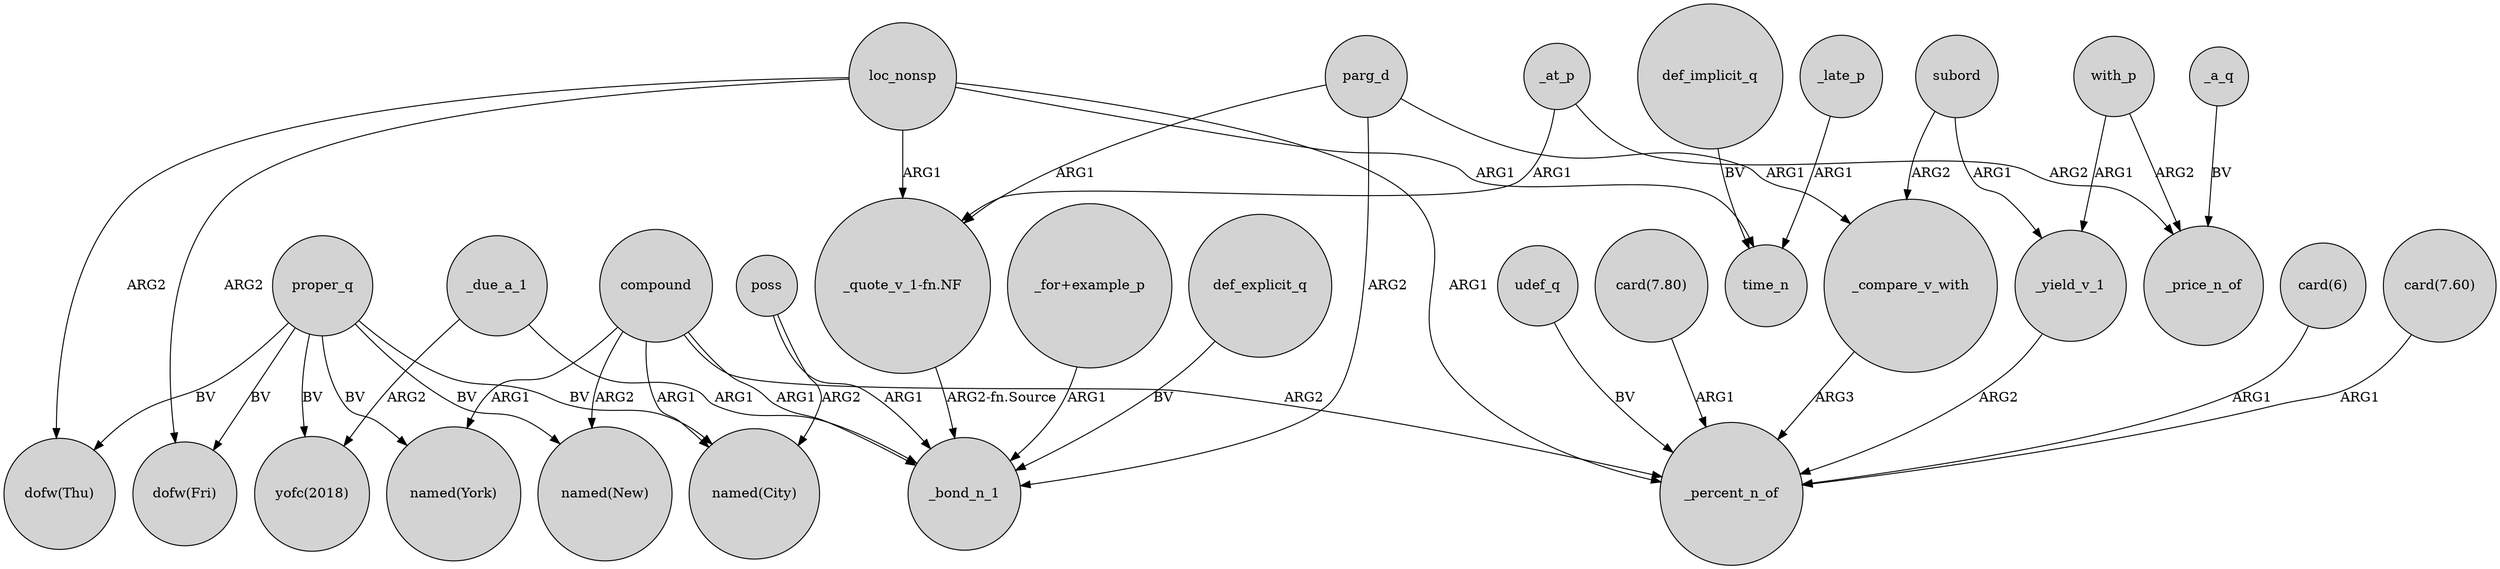 digraph {
	node [shape=circle style=filled]
	"card(7.80)" -> _percent_n_of [label=ARG1]
	subord -> _yield_v_1 [label=ARG1]
	_late_p -> time_n [label=ARG1]
	_compare_v_with -> _percent_n_of [label=ARG3]
	_due_a_1 -> _bond_n_1 [label=ARG1]
	proper_q -> "dofw(Fri)" [label=BV]
	with_p -> _price_n_of [label=ARG2]
	compound -> "named(New)" [label=ARG2]
	def_implicit_q -> time_n [label=BV]
	parg_d -> _bond_n_1 [label=ARG2]
	proper_q -> "named(New)" [label=BV]
	"_quote_v_1-fn.NF" -> _bond_n_1 [label="ARG2-fn.Source"]
	compound -> _bond_n_1 [label=ARG1]
	parg_d -> _compare_v_with [label=ARG1]
	loc_nonsp -> "_quote_v_1-fn.NF" [label=ARG1]
	_at_p -> "_quote_v_1-fn.NF" [label=ARG1]
	loc_nonsp -> _percent_n_of [label=ARG1]
	loc_nonsp -> time_n [label=ARG1]
	"card(6)" -> _percent_n_of [label=ARG1]
	compound -> _percent_n_of [label=ARG2]
	loc_nonsp -> "dofw(Fri)" [label=ARG2]
	poss -> "named(City)" [label=ARG2]
	_due_a_1 -> "yofc(2018)" [label=ARG2]
	parg_d -> "_quote_v_1-fn.NF" [label=ARG1]
	"_for+example_p" -> _bond_n_1 [label=ARG1]
	compound -> "named(York)" [label=ARG1]
	"card(7.60)" -> _percent_n_of [label=ARG1]
	proper_q -> "named(City)" [label=BV]
	proper_q -> "dofw(Thu)" [label=BV]
	loc_nonsp -> "dofw(Thu)" [label=ARG2]
	_yield_v_1 -> _percent_n_of [label=ARG2]
	with_p -> _yield_v_1 [label=ARG1]
	subord -> _compare_v_with [label=ARG2]
	poss -> _bond_n_1 [label=ARG1]
	udef_q -> _percent_n_of [label=BV]
	proper_q -> "named(York)" [label=BV]
	def_explicit_q -> _bond_n_1 [label=BV]
	_at_p -> _price_n_of [label=ARG2]
	_a_q -> _price_n_of [label=BV]
	compound -> "named(City)" [label=ARG1]
	proper_q -> "yofc(2018)" [label=BV]
}
